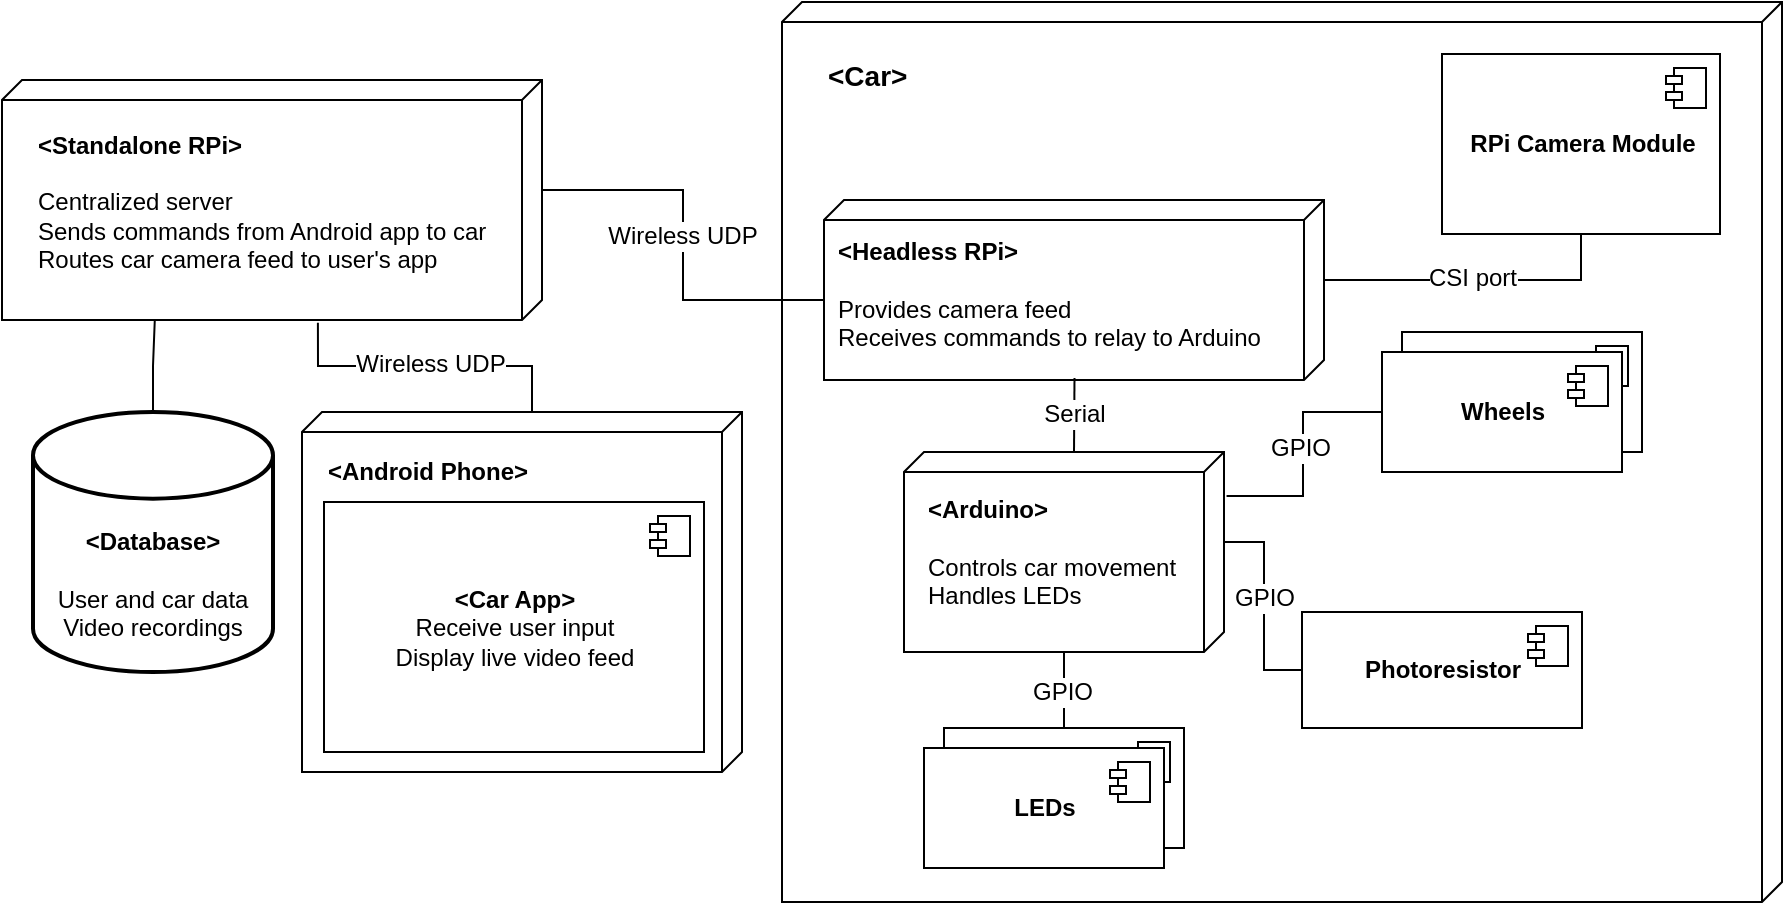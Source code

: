 <mxfile version="12.0.2" type="device" pages="1"><diagram name="Page-1" id="5f0bae14-7c28-e335-631c-24af17079c00"><mxGraphModel dx="1047" dy="848" grid="1" gridSize="10" guides="1" tooltips="1" connect="1" arrows="1" fold="1" page="1" pageScale="1" pageWidth="1100" pageHeight="850" background="#ffffff" math="0" shadow="0"><root><mxCell id="0"/><mxCell id="1" parent="0"/><mxCell id="-PlMzmXTGtEjnR366HvF-57" value="" style="verticalAlign=top;align=left;spacingTop=8;spacingLeft=2;spacingRight=12;shape=cube;size=10;direction=south;fontStyle=4;html=1;" vertex="1" parent="1"><mxGeometry x="420" y="120" width="500" height="450" as="geometry"/></mxCell><mxCell id="-PlMzmXTGtEjnR366HvF-12" value="&lt;b&gt;RPi Camera Module&lt;/b&gt;" style="html=1;" vertex="1" parent="1"><mxGeometry x="750" y="146" width="139" height="90" as="geometry"/></mxCell><mxCell id="-PlMzmXTGtEjnR366HvF-13" value="" style="shape=component;jettyWidth=8;jettyHeight=4;" vertex="1" parent="-PlMzmXTGtEjnR366HvF-12"><mxGeometry x="1" width="20" height="20" relative="1" as="geometry"><mxPoint x="-27" y="7" as="offset"/></mxGeometry></mxCell><mxCell id="-PlMzmXTGtEjnR366HvF-16" value="" style="group" vertex="1" connectable="0" parent="1"><mxGeometry x="441" y="219" width="250" height="90" as="geometry"/></mxCell><mxCell id="-PlMzmXTGtEjnR366HvF-3" value="" style="verticalAlign=top;align=left;spacingTop=8;spacingLeft=2;spacingRight=12;shape=cube;size=10;direction=south;fontStyle=4;html=1;rounded=0;shadow=0;comic=0;labelBackgroundColor=none;strokeColor=#000000;strokeWidth=1;fillColor=#ffffff;fontFamily=Verdana;fontSize=12;fontColor=#000000;" vertex="1" parent="-PlMzmXTGtEjnR366HvF-16"><mxGeometry width="250" height="90" as="geometry"/></mxCell><mxCell id="-PlMzmXTGtEjnR366HvF-6" value="&lt;b&gt;&amp;lt;Headless RPi&amp;gt;&lt;/b&gt;&lt;br&gt;&lt;br&gt;Provides camera feed&lt;br&gt;Receives commands to relay to Arduino" style="text;html=1;strokeColor=none;fillColor=none;align=left;verticalAlign=middle;whiteSpace=wrap;rounded=0;container=1;" vertex="1" collapsed="1" parent="-PlMzmXTGtEjnR366HvF-16"><mxGeometry x="5" y="17" width="225" height="60" as="geometry"><mxRectangle x="5" y="17" width="220" height="60" as="alternateBounds"/></mxGeometry></mxCell><mxCell id="-PlMzmXTGtEjnR366HvF-18" value="" style="group" vertex="1" connectable="0" parent="1"><mxGeometry x="481" y="345" width="160" height="100" as="geometry"/></mxCell><mxCell id="-PlMzmXTGtEjnR366HvF-19" value="" style="verticalAlign=top;align=left;spacingTop=8;spacingLeft=2;spacingRight=12;shape=cube;size=10;direction=south;fontStyle=4;html=1;" vertex="1" parent="-PlMzmXTGtEjnR366HvF-18"><mxGeometry width="160" height="100" as="geometry"/></mxCell><mxCell id="-PlMzmXTGtEjnR366HvF-20" value="&lt;b&gt;&amp;lt;Arduino&amp;gt;&lt;/b&gt;&lt;br&gt;&lt;br&gt;Controls car movement&lt;br&gt;Handles LEDs" style="text;html=1;strokeColor=none;fillColor=none;align=left;verticalAlign=middle;whiteSpace=wrap;rounded=0;" vertex="1" parent="-PlMzmXTGtEjnR366HvF-18"><mxGeometry x="10" y="20" width="130" height="60" as="geometry"/></mxCell><mxCell id="-PlMzmXTGtEjnR366HvF-24" style="edgeStyle=orthogonalEdgeStyle;rounded=0;orthogonalLoop=1;jettySize=auto;html=1;exitX=0;exitY=0;exitDx=40;exitDy=0;exitPerimeter=0;entryX=0.5;entryY=1;entryDx=0;entryDy=0;endArrow=none;endFill=0;" edge="1" parent="1" source="-PlMzmXTGtEjnR366HvF-3" target="-PlMzmXTGtEjnR366HvF-12"><mxGeometry relative="1" as="geometry"/></mxCell><mxCell id="-PlMzmXTGtEjnR366HvF-26" value="CSI port" style="text;html=1;resizable=0;points=[];align=center;verticalAlign=middle;labelBackgroundColor=#ffffff;" vertex="1" connectable="0" parent="-PlMzmXTGtEjnR366HvF-24"><mxGeometry x="-0.026" y="-1" relative="1" as="geometry"><mxPoint y="-2" as="offset"/></mxGeometry></mxCell><mxCell id="-PlMzmXTGtEjnR366HvF-34" value="&lt;b&gt;Wheels&lt;/b&gt;" style="html=1;" vertex="1" parent="1"><mxGeometry x="730" y="285" width="120" height="60" as="geometry"/></mxCell><mxCell id="-PlMzmXTGtEjnR366HvF-35" value="" style="shape=component;jettyWidth=8;jettyHeight=4;" vertex="1" parent="-PlMzmXTGtEjnR366HvF-34"><mxGeometry x="1" width="20" height="20" relative="1" as="geometry"><mxPoint x="-27" y="7" as="offset"/></mxGeometry></mxCell><mxCell id="-PlMzmXTGtEjnR366HvF-36" value="&lt;b&gt;Wheels&lt;/b&gt;" style="html=1;" vertex="1" parent="1"><mxGeometry x="720" y="295" width="120" height="60" as="geometry"/></mxCell><mxCell id="-PlMzmXTGtEjnR366HvF-37" value="" style="shape=component;jettyWidth=8;jettyHeight=4;" vertex="1" parent="-PlMzmXTGtEjnR366HvF-36"><mxGeometry x="1" width="20" height="20" relative="1" as="geometry"><mxPoint x="-27" y="7" as="offset"/></mxGeometry></mxCell><mxCell id="-PlMzmXTGtEjnR366HvF-38" style="edgeStyle=orthogonalEdgeStyle;rounded=0;orthogonalLoop=1;jettySize=auto;html=1;exitX=0.22;exitY=-0.008;exitDx=0;exitDy=0;exitPerimeter=0;entryX=0;entryY=0.5;entryDx=0;entryDy=0;endArrow=none;endFill=0;" edge="1" parent="1" source="-PlMzmXTGtEjnR366HvF-19" target="-PlMzmXTGtEjnR366HvF-36"><mxGeometry relative="1" as="geometry"/></mxCell><mxCell id="-PlMzmXTGtEjnR366HvF-52" value="GPIO" style="text;html=1;resizable=0;points=[];align=center;verticalAlign=middle;labelBackgroundColor=#ffffff;" vertex="1" connectable="0" parent="-PlMzmXTGtEjnR366HvF-38"><mxGeometry x="0.042" y="2" relative="1" as="geometry"><mxPoint as="offset"/></mxGeometry></mxCell><mxCell id="-PlMzmXTGtEjnR366HvF-42" value="&lt;b&gt;Wheels&lt;/b&gt;" style="html=1;" vertex="1" parent="1"><mxGeometry x="501" y="483" width="120" height="60" as="geometry"/></mxCell><mxCell id="-PlMzmXTGtEjnR366HvF-43" value="" style="shape=component;jettyWidth=8;jettyHeight=4;" vertex="1" parent="-PlMzmXTGtEjnR366HvF-42"><mxGeometry x="1" width="20" height="20" relative="1" as="geometry"><mxPoint x="-27" y="7" as="offset"/></mxGeometry></mxCell><mxCell id="-PlMzmXTGtEjnR366HvF-44" value="&lt;b&gt;LEDs&lt;/b&gt;" style="html=1;" vertex="1" parent="1"><mxGeometry x="491" y="493" width="120" height="60" as="geometry"/></mxCell><mxCell id="-PlMzmXTGtEjnR366HvF-45" value="" style="shape=component;jettyWidth=8;jettyHeight=4;" vertex="1" parent="-PlMzmXTGtEjnR366HvF-44"><mxGeometry x="1" width="20" height="20" relative="1" as="geometry"><mxPoint x="-27" y="7" as="offset"/></mxGeometry></mxCell><mxCell id="-PlMzmXTGtEjnR366HvF-46" value="&lt;b&gt;Photoresistor&lt;/b&gt;" style="html=1;" vertex="1" parent="1"><mxGeometry x="680" y="425" width="140" height="58" as="geometry"/></mxCell><mxCell id="-PlMzmXTGtEjnR366HvF-47" value="" style="shape=component;jettyWidth=8;jettyHeight=4;" vertex="1" parent="-PlMzmXTGtEjnR366HvF-46"><mxGeometry x="1" width="20" height="20" relative="1" as="geometry"><mxPoint x="-27" y="7" as="offset"/></mxGeometry></mxCell><mxCell id="-PlMzmXTGtEjnR366HvF-50" style="edgeStyle=orthogonalEdgeStyle;rounded=0;orthogonalLoop=1;jettySize=auto;html=1;exitX=0;exitY=0;exitDx=45;exitDy=0;exitPerimeter=0;entryX=0;entryY=0.5;entryDx=0;entryDy=0;endArrow=none;endFill=0;" edge="1" parent="1" source="-PlMzmXTGtEjnR366HvF-19" target="-PlMzmXTGtEjnR366HvF-46"><mxGeometry relative="1" as="geometry"/></mxCell><mxCell id="-PlMzmXTGtEjnR366HvF-51" value="GPIO" style="text;html=1;resizable=0;points=[];align=center;verticalAlign=middle;labelBackgroundColor=#ffffff;" vertex="1" connectable="0" parent="-PlMzmXTGtEjnR366HvF-50"><mxGeometry x="-0.067" relative="1" as="geometry"><mxPoint as="offset"/></mxGeometry></mxCell><mxCell id="-PlMzmXTGtEjnR366HvF-60" value="" style="group" vertex="1" connectable="0" parent="1"><mxGeometry x="30" y="159" width="270" height="120" as="geometry"/></mxCell><mxCell id="-PlMzmXTGtEjnR366HvF-8" value="" style="group" vertex="1" connectable="0" parent="-PlMzmXTGtEjnR366HvF-60"><mxGeometry width="270" height="120" as="geometry"/></mxCell><mxCell id="39150e848f15840c-1" value="" style="verticalAlign=top;align=left;spacingTop=8;spacingLeft=2;spacingRight=12;shape=cube;size=10;direction=south;fontStyle=4;html=1;rounded=0;shadow=0;comic=0;labelBackgroundColor=none;strokeColor=#000000;strokeWidth=1;fillColor=#ffffff;fontFamily=Verdana;fontSize=12;fontColor=#000000;" parent="-PlMzmXTGtEjnR366HvF-8" vertex="1"><mxGeometry width="270" height="120" as="geometry"/></mxCell><mxCell id="-PlMzmXTGtEjnR366HvF-2" value="&lt;span&gt;&lt;b&gt;&amp;lt;Standalone RPi&amp;gt;&lt;/b&gt;&lt;br&gt;&lt;br&gt;Centralized server&lt;br&gt;Sends commands from Android app to car&lt;br&gt;Routes car camera feed to user's app&lt;br&gt;&lt;/span&gt;" style="text;html=1;strokeColor=none;fillColor=none;align=left;verticalAlign=middle;whiteSpace=wrap;rounded=0;" vertex="1" parent="-PlMzmXTGtEjnR366HvF-8"><mxGeometry x="15.5" y="21" width="228" height="80" as="geometry"/></mxCell><mxCell id="-PlMzmXTGtEjnR366HvF-61" style="edgeStyle=orthogonalEdgeStyle;rounded=0;orthogonalLoop=1;jettySize=auto;html=1;exitX=0;exitY=0;exitDx=100;exitDy=85;exitPerimeter=0;entryX=0.5;entryY=0;entryDx=0;entryDy=0;endArrow=none;endFill=0;" edge="1" parent="1" source="-PlMzmXTGtEjnR366HvF-19" target="-PlMzmXTGtEjnR366HvF-42"><mxGeometry relative="1" as="geometry"/></mxCell><mxCell id="-PlMzmXTGtEjnR366HvF-62" value="GPIO" style="text;html=1;resizable=0;points=[];align=center;verticalAlign=middle;labelBackgroundColor=#ffffff;" vertex="1" connectable="0" parent="-PlMzmXTGtEjnR366HvF-61"><mxGeometry x="0.129" y="-1" relative="1" as="geometry"><mxPoint as="offset"/></mxGeometry></mxCell><mxCell id="-PlMzmXTGtEjnR366HvF-63" style="edgeStyle=orthogonalEdgeStyle;rounded=0;orthogonalLoop=1;jettySize=auto;html=1;exitX=0;exitY=0;exitDx=55;exitDy=0;exitPerimeter=0;entryX=0;entryY=0;entryDx=50;entryDy=250;entryPerimeter=0;endArrow=none;endFill=0;" edge="1" parent="1" source="39150e848f15840c-1" target="-PlMzmXTGtEjnR366HvF-3"><mxGeometry relative="1" as="geometry"/></mxCell><mxCell id="-PlMzmXTGtEjnR366HvF-65" value="Wireless UDP" style="text;html=1;resizable=0;points=[];align=center;verticalAlign=middle;labelBackgroundColor=#ffffff;" vertex="1" connectable="0" parent="-PlMzmXTGtEjnR366HvF-63"><mxGeometry x="-0.324" y="4" relative="1" as="geometry"><mxPoint x="3.5" y="26.5" as="offset"/></mxGeometry></mxCell><mxCell id="-PlMzmXTGtEjnR366HvF-67" style="edgeStyle=orthogonalEdgeStyle;rounded=0;orthogonalLoop=1;jettySize=auto;html=1;exitX=0;exitY=0;exitDx=0;exitDy=75;exitPerimeter=0;entryX=0.989;entryY=0.499;entryDx=0;entryDy=0;entryPerimeter=0;endArrow=none;endFill=0;" edge="1" parent="1" source="-PlMzmXTGtEjnR366HvF-19" target="-PlMzmXTGtEjnR366HvF-3"><mxGeometry relative="1" as="geometry"/></mxCell><mxCell id="-PlMzmXTGtEjnR366HvF-68" value="Serial" style="text;html=1;resizable=0;points=[];align=center;verticalAlign=middle;labelBackgroundColor=#ffffff;" vertex="1" connectable="0" parent="-PlMzmXTGtEjnR366HvF-67"><mxGeometry x="0.183" relative="1" as="geometry"><mxPoint y="3" as="offset"/></mxGeometry></mxCell><mxCell id="-PlMzmXTGtEjnR366HvF-69" value="&lt;b&gt;&lt;font style=&quot;font-size: 14px&quot;&gt;&amp;lt;Car&amp;gt;&lt;/font&gt;&lt;/b&gt;" style="text;html=1;resizable=0;points=[];autosize=1;align=left;verticalAlign=top;spacingTop=-4;" vertex="1" parent="1"><mxGeometry x="441" y="146" width="60" height="20" as="geometry"/></mxCell><mxCell id="-PlMzmXTGtEjnR366HvF-72" value="" style="group" vertex="1" connectable="0" parent="1"><mxGeometry x="45.5" y="325" width="120" height="135" as="geometry"/></mxCell><mxCell id="-PlMzmXTGtEjnR366HvF-70" value="" style="strokeWidth=2;html=1;shape=mxgraph.flowchart.database;whiteSpace=wrap;" vertex="1" parent="-PlMzmXTGtEjnR366HvF-72"><mxGeometry width="120" height="130" as="geometry"/></mxCell><mxCell id="-PlMzmXTGtEjnR366HvF-71" value="&lt;b&gt;&amp;lt;Database&amp;gt;&lt;/b&gt;&lt;br&gt;&lt;br&gt;User and car data&lt;br&gt;Video recordings" style="text;html=1;resizable=0;points=[];autosize=1;align=center;verticalAlign=top;spacingTop=-4;" vertex="1" parent="-PlMzmXTGtEjnR366HvF-72"><mxGeometry x="4" y="55" width="110" height="60" as="geometry"/></mxCell><mxCell id="-PlMzmXTGtEjnR366HvF-73" style="edgeStyle=orthogonalEdgeStyle;rounded=0;orthogonalLoop=1;jettySize=auto;html=1;exitX=0.5;exitY=0;exitDx=0;exitDy=0;exitPerimeter=0;entryX=0.997;entryY=0.717;entryDx=0;entryDy=0;entryPerimeter=0;endArrow=none;endFill=0;" edge="1" parent="1" source="-PlMzmXTGtEjnR366HvF-70" target="39150e848f15840c-1"><mxGeometry relative="1" as="geometry"/></mxCell><mxCell id="-PlMzmXTGtEjnR366HvF-81" style="edgeStyle=orthogonalEdgeStyle;rounded=0;orthogonalLoop=1;jettySize=auto;html=1;exitX=0;exitY=0;exitDx=0;exitDy=105;exitPerimeter=0;entryX=1.011;entryY=0.415;entryDx=0;entryDy=0;entryPerimeter=0;endArrow=none;endFill=0;" edge="1" parent="1" source="-PlMzmXTGtEjnR366HvF-74" target="39150e848f15840c-1"><mxGeometry relative="1" as="geometry"/></mxCell><mxCell id="-PlMzmXTGtEjnR366HvF-82" value="Wireless UDP" style="text;html=1;resizable=0;points=[];align=center;verticalAlign=middle;labelBackgroundColor=#ffffff;" vertex="1" connectable="0" parent="-PlMzmXTGtEjnR366HvF-81"><mxGeometry x="-0.055" y="-3" relative="1" as="geometry"><mxPoint x="-3" y="2" as="offset"/></mxGeometry></mxCell><mxCell id="-PlMzmXTGtEjnR366HvF-74" value="" style="verticalAlign=top;align=left;spacingTop=8;spacingLeft=2;spacingRight=12;shape=cube;size=10;direction=south;fontStyle=4;html=1;" vertex="1" parent="1"><mxGeometry x="180" y="325" width="220" height="180" as="geometry"/></mxCell><mxCell id="-PlMzmXTGtEjnR366HvF-76" value="&lt;span&gt;&lt;b&gt;&amp;lt;Android Phone&amp;gt;&lt;/b&gt;&lt;br&gt;&lt;/span&gt;" style="text;html=1;strokeColor=none;fillColor=none;align=left;verticalAlign=middle;whiteSpace=wrap;rounded=0;" vertex="1" parent="1"><mxGeometry x="190.5" y="345" width="110" height="20" as="geometry"/></mxCell><mxCell id="-PlMzmXTGtEjnR366HvF-79" value="&amp;lt;Car App&amp;gt;&lt;br&gt;&lt;span style=&quot;font-weight: normal&quot;&gt;Receive user input&lt;br&gt;Display live video feed&lt;/span&gt;" style="html=1;align=center;fontStyle=1" vertex="1" parent="1"><mxGeometry x="191" y="370" width="190" height="125" as="geometry"/></mxCell><mxCell id="-PlMzmXTGtEjnR366HvF-80" value="" style="shape=component;jettyWidth=8;jettyHeight=4;" vertex="1" parent="-PlMzmXTGtEjnR366HvF-79"><mxGeometry x="1" width="20" height="20" relative="1" as="geometry"><mxPoint x="-27" y="7" as="offset"/></mxGeometry></mxCell></root></mxGraphModel></diagram></mxfile>
